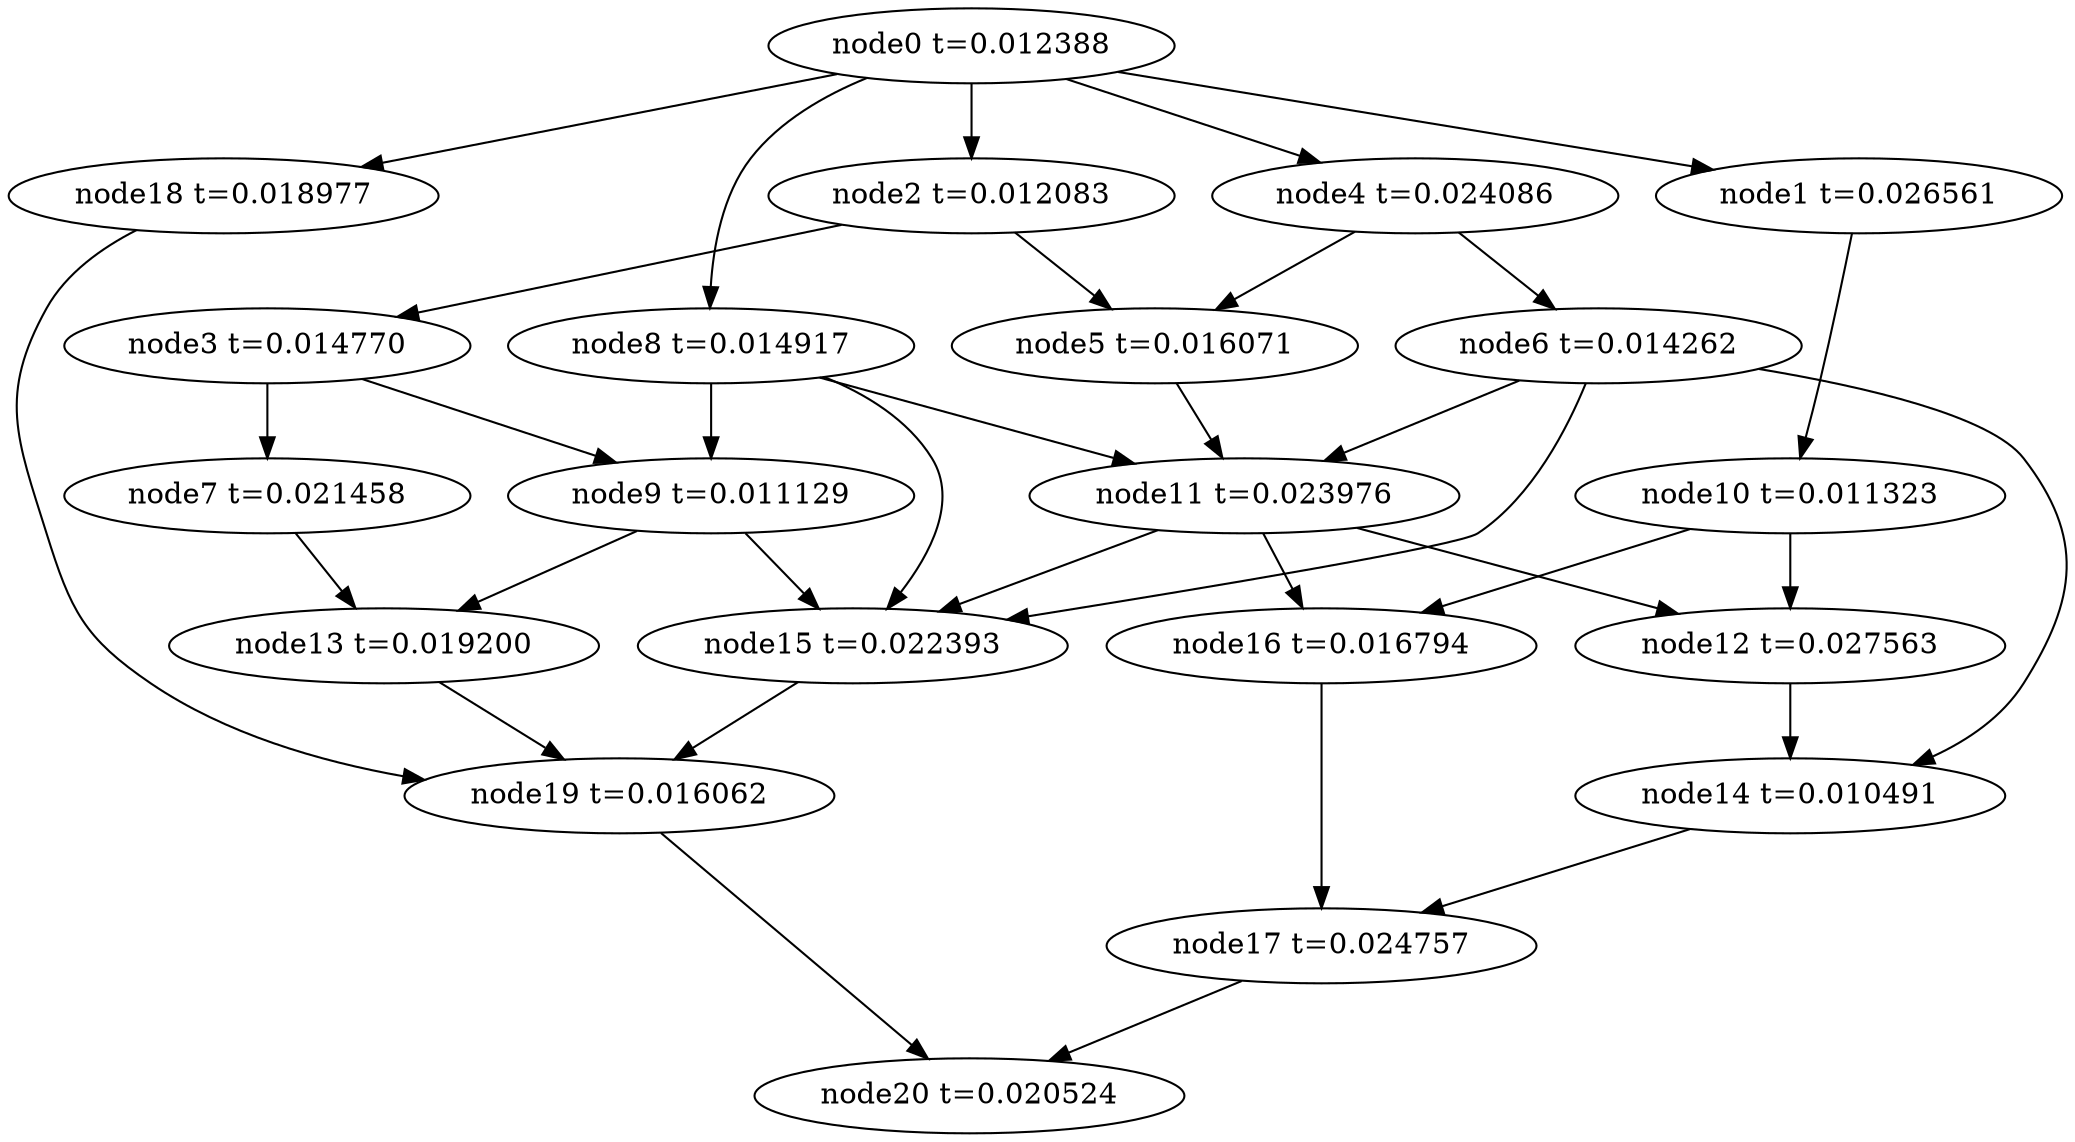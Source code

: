 digraph g{
	node20[label="node20 t=0.020524"]
	node19 -> node20
	node19[label="node19 t=0.016062"];
	node18 -> node19
	node18[label="node18 t=0.018977"];
	node17 -> node20
	node17[label="node17 t=0.024757"];
	node16 -> node17
	node16[label="node16 t=0.016794"];
	node15 -> node19
	node15[label="node15 t=0.022393"];
	node14 -> node17
	node14[label="node14 t=0.010491"];
	node13 -> node19
	node13[label="node13 t=0.019200"];
	node12 -> node14
	node12[label="node12 t=0.027563"];
	node11 -> node16
	node11 -> node15
	node11 -> node12
	node11[label="node11 t=0.023976"];
	node10 -> node16
	node10 -> node12
	node10[label="node10 t=0.011323"];
	node9 -> node15
	node9 -> node13
	node9[label="node9 t=0.011129"];
	node8 -> node15
	node8 -> node11
	node8 -> node9
	node8[label="node8 t=0.014917"];
	node7 -> node13
	node7[label="node7 t=0.021458"];
	node6 -> node15
	node6 -> node14
	node6 -> node11
	node6[label="node6 t=0.014262"];
	node5 -> node11
	node5[label="node5 t=0.016071"];
	node4 -> node6
	node4 -> node5
	node4[label="node4 t=0.024086"];
	node3 -> node9
	node3 -> node7
	node3[label="node3 t=0.014770"];
	node2 -> node5
	node2 -> node3
	node2[label="node2 t=0.012083"];
	node1 -> node10
	node1[label="node1 t=0.026561"];
	node0 -> node18
	node0 -> node8
	node0 -> node4
	node0 -> node2
	node0 -> node1
	node0[label="node0 t=0.012388"];
}
